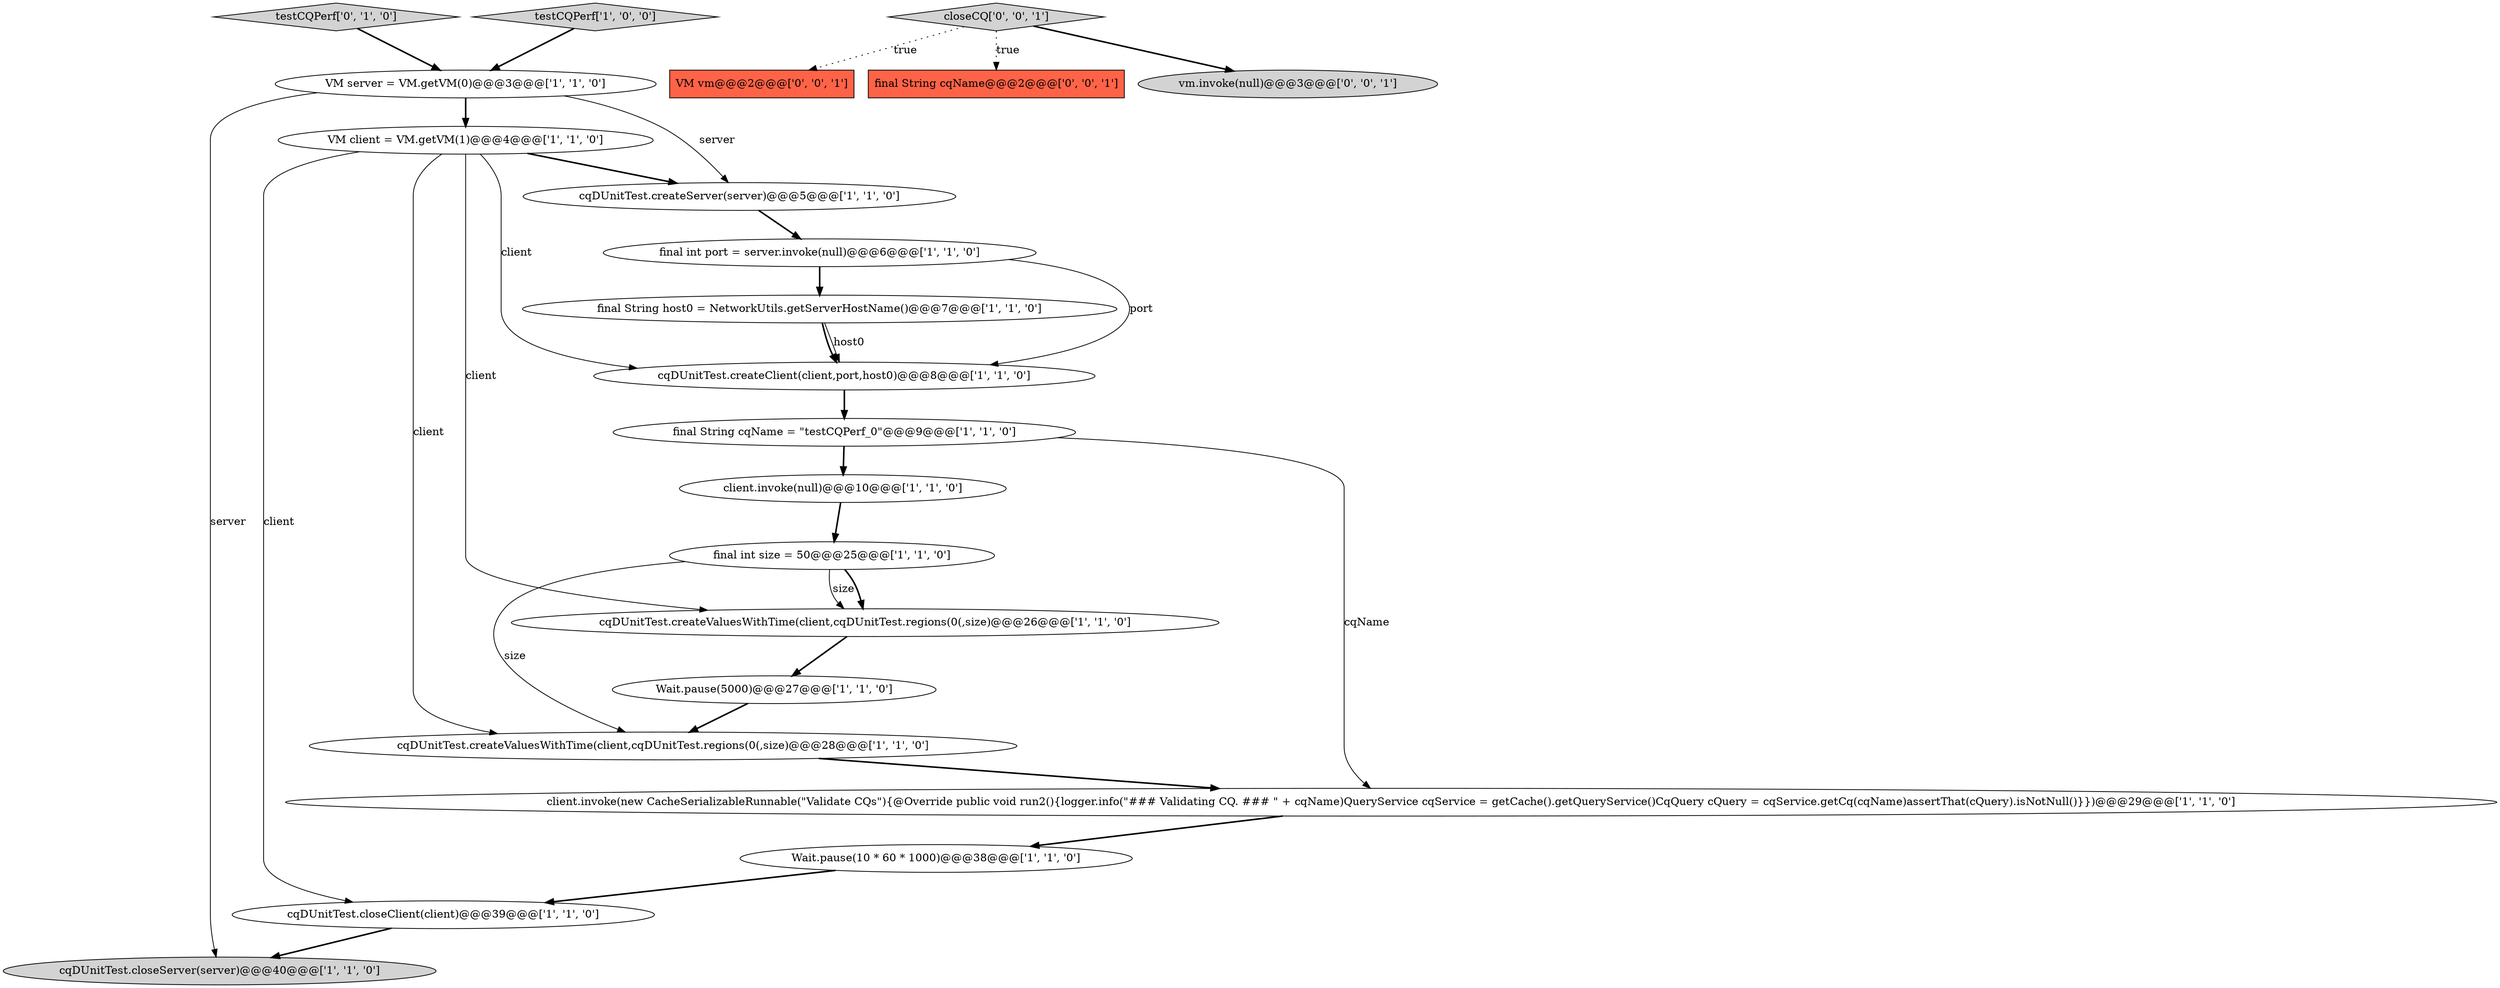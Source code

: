 digraph {
6 [style = filled, label = "cqDUnitTest.createValuesWithTime(client,cqDUnitTest.regions(0(,size)@@@26@@@['1', '1', '0']", fillcolor = white, shape = ellipse image = "AAA0AAABBB1BBB"];
8 [style = filled, label = "cqDUnitTest.createClient(client,port,host0)@@@8@@@['1', '1', '0']", fillcolor = white, shape = ellipse image = "AAA0AAABBB1BBB"];
2 [style = filled, label = "final String host0 = NetworkUtils.getServerHostName()@@@7@@@['1', '1', '0']", fillcolor = white, shape = ellipse image = "AAA0AAABBB1BBB"];
1 [style = filled, label = "VM server = VM.getVM(0)@@@3@@@['1', '1', '0']", fillcolor = white, shape = ellipse image = "AAA0AAABBB1BBB"];
17 [style = filled, label = "testCQPerf['0', '1', '0']", fillcolor = lightgray, shape = diamond image = "AAA0AAABBB2BBB"];
13 [style = filled, label = "final String cqName = \"testCQPerf_0\"@@@9@@@['1', '1', '0']", fillcolor = white, shape = ellipse image = "AAA0AAABBB1BBB"];
20 [style = filled, label = "VM vm@@@2@@@['0', '0', '1']", fillcolor = tomato, shape = box image = "AAA0AAABBB3BBB"];
4 [style = filled, label = "client.invoke(new CacheSerializableRunnable(\"Validate CQs\"){@Override public void run2(){logger.info(\"### Validating CQ. ### \" + cqName)QueryService cqService = getCache().getQueryService()CqQuery cQuery = cqService.getCq(cqName)assertThat(cQuery).isNotNull()}})@@@29@@@['1', '1', '0']", fillcolor = white, shape = ellipse image = "AAA0AAABBB1BBB"];
12 [style = filled, label = "cqDUnitTest.closeServer(server)@@@40@@@['1', '1', '0']", fillcolor = lightgray, shape = ellipse image = "AAA0AAABBB1BBB"];
5 [style = filled, label = "VM client = VM.getVM(1)@@@4@@@['1', '1', '0']", fillcolor = white, shape = ellipse image = "AAA0AAABBB1BBB"];
3 [style = filled, label = "final int size = 50@@@25@@@['1', '1', '0']", fillcolor = white, shape = ellipse image = "AAA0AAABBB1BBB"];
14 [style = filled, label = "Wait.pause(5000)@@@27@@@['1', '1', '0']", fillcolor = white, shape = ellipse image = "AAA0AAABBB1BBB"];
18 [style = filled, label = "closeCQ['0', '0', '1']", fillcolor = lightgray, shape = diamond image = "AAA0AAABBB3BBB"];
7 [style = filled, label = "cqDUnitTest.createValuesWithTime(client,cqDUnitTest.regions(0(,size)@@@28@@@['1', '1', '0']", fillcolor = white, shape = ellipse image = "AAA0AAABBB1BBB"];
0 [style = filled, label = "cqDUnitTest.createServer(server)@@@5@@@['1', '1', '0']", fillcolor = white, shape = ellipse image = "AAA0AAABBB1BBB"];
15 [style = filled, label = "final int port = server.invoke(null)@@@6@@@['1', '1', '0']", fillcolor = white, shape = ellipse image = "AAA0AAABBB1BBB"];
21 [style = filled, label = "final String cqName@@@2@@@['0', '0', '1']", fillcolor = tomato, shape = box image = "AAA0AAABBB3BBB"];
9 [style = filled, label = "client.invoke(null)@@@10@@@['1', '1', '0']", fillcolor = white, shape = ellipse image = "AAA0AAABBB1BBB"];
19 [style = filled, label = "vm.invoke(null)@@@3@@@['0', '0', '1']", fillcolor = lightgray, shape = ellipse image = "AAA0AAABBB3BBB"];
11 [style = filled, label = "testCQPerf['1', '0', '0']", fillcolor = lightgray, shape = diamond image = "AAA0AAABBB1BBB"];
16 [style = filled, label = "cqDUnitTest.closeClient(client)@@@39@@@['1', '1', '0']", fillcolor = white, shape = ellipse image = "AAA0AAABBB1BBB"];
10 [style = filled, label = "Wait.pause(10 * 60 * 1000)@@@38@@@['1', '1', '0']", fillcolor = white, shape = ellipse image = "AAA0AAABBB1BBB"];
10->16 [style = bold, label=""];
1->0 [style = solid, label="server"];
2->8 [style = solid, label="host0"];
14->7 [style = bold, label=""];
5->6 [style = solid, label="client"];
18->20 [style = dotted, label="true"];
3->6 [style = solid, label="size"];
5->8 [style = solid, label="client"];
9->3 [style = bold, label=""];
1->12 [style = solid, label="server"];
11->1 [style = bold, label=""];
5->7 [style = solid, label="client"];
15->2 [style = bold, label=""];
2->8 [style = bold, label=""];
3->6 [style = bold, label=""];
16->12 [style = bold, label=""];
3->7 [style = solid, label="size"];
5->0 [style = bold, label=""];
0->15 [style = bold, label=""];
6->14 [style = bold, label=""];
18->21 [style = dotted, label="true"];
5->16 [style = solid, label="client"];
18->19 [style = bold, label=""];
7->4 [style = bold, label=""];
8->13 [style = bold, label=""];
13->4 [style = solid, label="cqName"];
4->10 [style = bold, label=""];
15->8 [style = solid, label="port"];
13->9 [style = bold, label=""];
17->1 [style = bold, label=""];
1->5 [style = bold, label=""];
}
